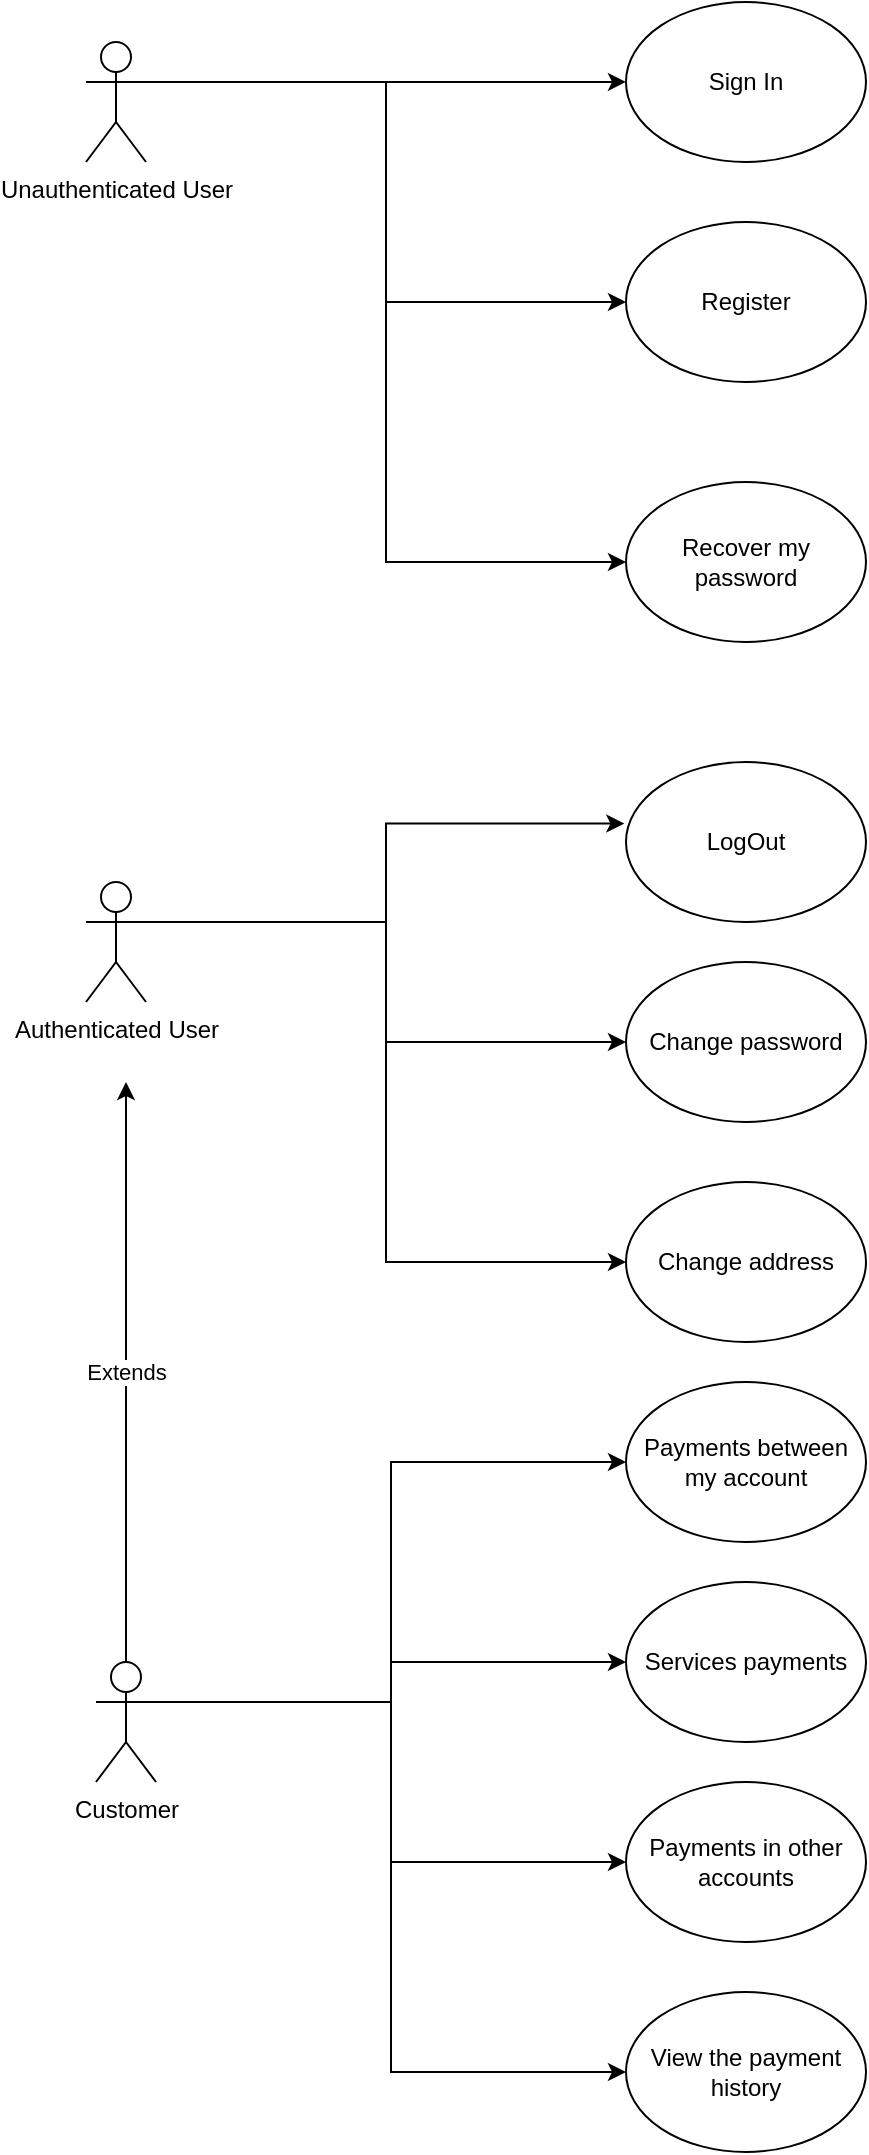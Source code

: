 <mxfile version="14.4.9" type="device"><diagram id="cVYjSx2w4r-TRL6dUUan" name="Page-1"><mxGraphModel dx="1673" dy="896" grid="1" gridSize="10" guides="1" tooltips="1" connect="1" arrows="1" fold="1" page="1" pageScale="1" pageWidth="827" pageHeight="583" math="0" shadow="0"><root><mxCell id="0"/><mxCell id="1" parent="0"/><mxCell id="AoR1fEuioEgVUR8DizC7-6" style="edgeStyle=orthogonalEdgeStyle;rounded=0;orthogonalLoop=1;jettySize=auto;html=1;exitX=1;exitY=0.333;exitDx=0;exitDy=0;exitPerimeter=0;" edge="1" parent="1" source="AoR1fEuioEgVUR8DizC7-1" target="AoR1fEuioEgVUR8DizC7-3"><mxGeometry relative="1" as="geometry"/></mxCell><mxCell id="AoR1fEuioEgVUR8DizC7-37" style="edgeStyle=orthogonalEdgeStyle;rounded=0;orthogonalLoop=1;jettySize=auto;html=1;exitX=1;exitY=0.333;exitDx=0;exitDy=0;exitPerimeter=0;entryX=0;entryY=0.5;entryDx=0;entryDy=0;" edge="1" parent="1" source="AoR1fEuioEgVUR8DizC7-1" target="AoR1fEuioEgVUR8DizC7-36"><mxGeometry relative="1" as="geometry"/></mxCell><mxCell id="AoR1fEuioEgVUR8DizC7-39" style="edgeStyle=orthogonalEdgeStyle;rounded=0;orthogonalLoop=1;jettySize=auto;html=1;exitX=1;exitY=0.333;exitDx=0;exitDy=0;exitPerimeter=0;entryX=0;entryY=0.5;entryDx=0;entryDy=0;" edge="1" parent="1" source="AoR1fEuioEgVUR8DizC7-1" target="AoR1fEuioEgVUR8DizC7-38"><mxGeometry relative="1" as="geometry"/></mxCell><object label="Unauthenticated User" id="AoR1fEuioEgVUR8DizC7-1"><mxCell style="shape=umlActor;verticalLabelPosition=bottom;verticalAlign=top;html=1;outlineConnect=0;" vertex="1" parent="1"><mxGeometry x="80" y="70" width="30" height="60" as="geometry"/></mxCell></object><mxCell id="AoR1fEuioEgVUR8DizC7-3" value="Sign In" style="ellipse;whiteSpace=wrap;html=1;" vertex="1" parent="1"><mxGeometry x="350" y="50" width="120" height="80" as="geometry"/></mxCell><mxCell id="AoR1fEuioEgVUR8DizC7-13" style="edgeStyle=orthogonalEdgeStyle;rounded=0;orthogonalLoop=1;jettySize=auto;html=1;exitX=1;exitY=0.333;exitDx=0;exitDy=0;exitPerimeter=0;entryX=-0.007;entryY=0.385;entryDx=0;entryDy=0;entryPerimeter=0;" edge="1" parent="1" source="AoR1fEuioEgVUR8DizC7-11" target="AoR1fEuioEgVUR8DizC7-12"><mxGeometry relative="1" as="geometry"/></mxCell><mxCell id="AoR1fEuioEgVUR8DizC7-15" style="edgeStyle=orthogonalEdgeStyle;rounded=0;orthogonalLoop=1;jettySize=auto;html=1;exitX=1;exitY=0.333;exitDx=0;exitDy=0;exitPerimeter=0;" edge="1" parent="1" source="AoR1fEuioEgVUR8DizC7-11" target="AoR1fEuioEgVUR8DizC7-14"><mxGeometry relative="1" as="geometry"/></mxCell><mxCell id="AoR1fEuioEgVUR8DizC7-18" style="edgeStyle=orthogonalEdgeStyle;rounded=0;orthogonalLoop=1;jettySize=auto;html=1;exitX=1;exitY=0.333;exitDx=0;exitDy=0;exitPerimeter=0;entryX=0;entryY=0.5;entryDx=0;entryDy=0;" edge="1" parent="1" source="AoR1fEuioEgVUR8DizC7-11" target="AoR1fEuioEgVUR8DizC7-16"><mxGeometry relative="1" as="geometry"/></mxCell><object label="Authenticated User" id="AoR1fEuioEgVUR8DizC7-11"><mxCell style="shape=umlActor;verticalLabelPosition=bottom;verticalAlign=top;html=1;outlineConnect=0;" vertex="1" parent="1"><mxGeometry x="80" y="490" width="30" height="60" as="geometry"/></mxCell></object><mxCell id="AoR1fEuioEgVUR8DizC7-12" value="LogOut" style="ellipse;whiteSpace=wrap;html=1;" vertex="1" parent="1"><mxGeometry x="350" y="430" width="120" height="80" as="geometry"/></mxCell><mxCell id="AoR1fEuioEgVUR8DizC7-14" value="Change password" style="ellipse;whiteSpace=wrap;html=1;" vertex="1" parent="1"><mxGeometry x="350" y="530" width="120" height="80" as="geometry"/></mxCell><mxCell id="AoR1fEuioEgVUR8DizC7-16" value="Change address" style="ellipse;whiteSpace=wrap;html=1;" vertex="1" parent="1"><mxGeometry x="350" y="640" width="120" height="80" as="geometry"/></mxCell><mxCell id="AoR1fEuioEgVUR8DizC7-26" style="edgeStyle=orthogonalEdgeStyle;rounded=0;orthogonalLoop=1;jettySize=auto;html=1;entryX=0;entryY=0.5;entryDx=0;entryDy=0;exitX=1;exitY=0.333;exitDx=0;exitDy=0;exitPerimeter=0;" edge="1" parent="1" source="AoR1fEuioEgVUR8DizC7-19" target="AoR1fEuioEgVUR8DizC7-25"><mxGeometry relative="1" as="geometry"/></mxCell><mxCell id="AoR1fEuioEgVUR8DizC7-28" style="edgeStyle=orthogonalEdgeStyle;rounded=0;orthogonalLoop=1;jettySize=auto;html=1;exitX=1;exitY=0.333;exitDx=0;exitDy=0;exitPerimeter=0;" edge="1" parent="1" source="AoR1fEuioEgVUR8DizC7-19" target="AoR1fEuioEgVUR8DizC7-27"><mxGeometry relative="1" as="geometry"/></mxCell><mxCell id="AoR1fEuioEgVUR8DizC7-31" style="edgeStyle=orthogonalEdgeStyle;rounded=0;orthogonalLoop=1;jettySize=auto;html=1;exitX=1;exitY=0.333;exitDx=0;exitDy=0;exitPerimeter=0;entryX=0;entryY=0.5;entryDx=0;entryDy=0;" edge="1" parent="1" source="AoR1fEuioEgVUR8DizC7-19" target="AoR1fEuioEgVUR8DizC7-29"><mxGeometry relative="1" as="geometry"/></mxCell><mxCell id="AoR1fEuioEgVUR8DizC7-35" style="edgeStyle=orthogonalEdgeStyle;rounded=0;orthogonalLoop=1;jettySize=auto;html=1;exitX=1;exitY=0.333;exitDx=0;exitDy=0;exitPerimeter=0;entryX=0;entryY=0.5;entryDx=0;entryDy=0;" edge="1" parent="1" source="AoR1fEuioEgVUR8DizC7-19" target="AoR1fEuioEgVUR8DizC7-34"><mxGeometry relative="1" as="geometry"/></mxCell><mxCell id="AoR1fEuioEgVUR8DizC7-19" value="Customer" style="shape=umlActor;verticalLabelPosition=bottom;verticalAlign=top;html=1;outlineConnect=0;" vertex="1" parent="1"><mxGeometry x="85" y="880" width="30" height="60" as="geometry"/></mxCell><mxCell id="AoR1fEuioEgVUR8DizC7-20" value="" style="endArrow=classic;html=1;exitX=0.5;exitY=0;exitDx=0;exitDy=0;exitPerimeter=0;" edge="1" parent="1" source="AoR1fEuioEgVUR8DizC7-19"><mxGeometry relative="1" as="geometry"><mxPoint x="45" y="830" as="sourcePoint"/><mxPoint x="100" y="590" as="targetPoint"/></mxGeometry></mxCell><mxCell id="AoR1fEuioEgVUR8DizC7-21" value="Extends" style="edgeLabel;resizable=0;html=1;align=center;verticalAlign=middle;" connectable="0" vertex="1" parent="AoR1fEuioEgVUR8DizC7-20"><mxGeometry relative="1" as="geometry"/></mxCell><mxCell id="AoR1fEuioEgVUR8DizC7-25" value="Payments between my account" style="ellipse;whiteSpace=wrap;html=1;" vertex="1" parent="1"><mxGeometry x="350" y="740" width="120" height="80" as="geometry"/></mxCell><mxCell id="AoR1fEuioEgVUR8DizC7-27" value="Services payments" style="ellipse;whiteSpace=wrap;html=1;" vertex="1" parent="1"><mxGeometry x="350" y="840" width="120" height="80" as="geometry"/></mxCell><mxCell id="AoR1fEuioEgVUR8DizC7-29" value="Payments in other accounts" style="ellipse;whiteSpace=wrap;html=1;" vertex="1" parent="1"><mxGeometry x="350" y="940" width="120" height="80" as="geometry"/></mxCell><mxCell id="AoR1fEuioEgVUR8DizC7-34" value="View the payment history" style="ellipse;whiteSpace=wrap;html=1;" vertex="1" parent="1"><mxGeometry x="350" y="1045" width="120" height="80" as="geometry"/></mxCell><mxCell id="AoR1fEuioEgVUR8DizC7-36" value="Register" style="ellipse;whiteSpace=wrap;html=1;" vertex="1" parent="1"><mxGeometry x="350" y="160" width="120" height="80" as="geometry"/></mxCell><mxCell id="AoR1fEuioEgVUR8DizC7-38" value="Recover my password" style="ellipse;whiteSpace=wrap;html=1;" vertex="1" parent="1"><mxGeometry x="350" y="290" width="120" height="80" as="geometry"/></mxCell></root></mxGraphModel></diagram></mxfile>